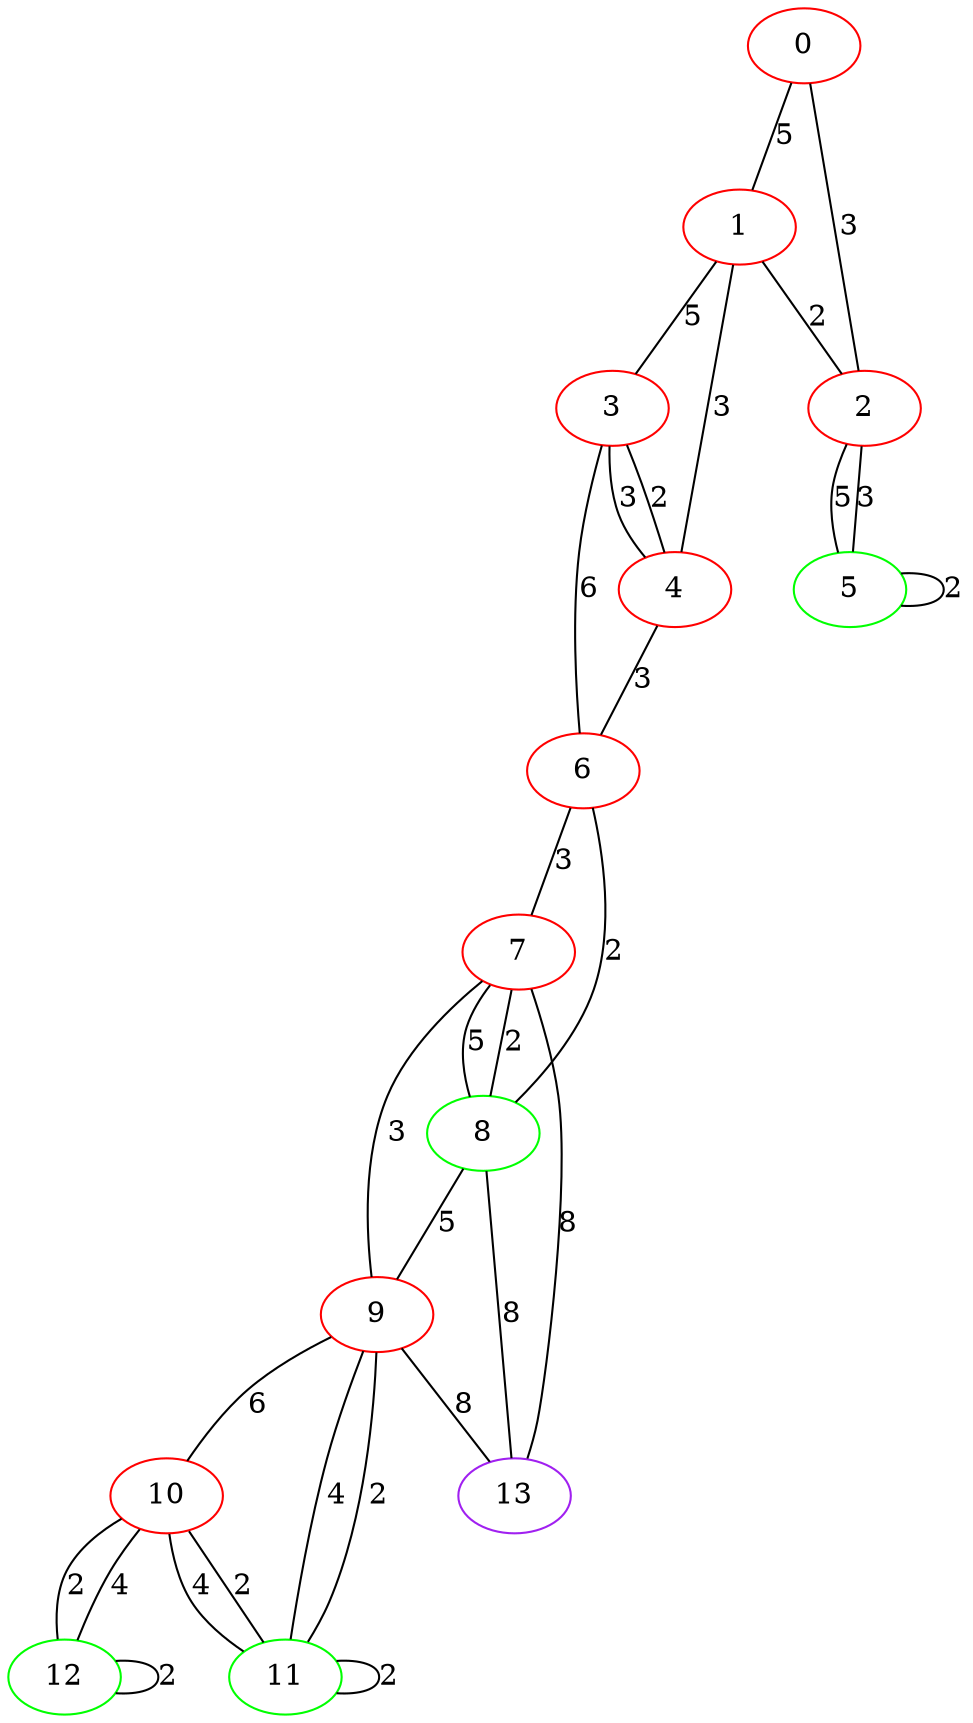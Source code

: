 graph "" {
0 [color=red, weight=1];
1 [color=red, weight=1];
2 [color=red, weight=1];
3 [color=red, weight=1];
4 [color=red, weight=1];
5 [color=green, weight=2];
6 [color=red, weight=1];
7 [color=red, weight=1];
8 [color=green, weight=2];
9 [color=red, weight=1];
10 [color=red, weight=1];
11 [color=green, weight=2];
12 [color=green, weight=2];
13 [color=purple, weight=4];
0 -- 1  [key=0, label=5];
0 -- 2  [key=0, label=3];
1 -- 2  [key=0, label=2];
1 -- 3  [key=0, label=5];
1 -- 4  [key=0, label=3];
2 -- 5  [key=0, label=5];
2 -- 5  [key=1, label=3];
3 -- 4  [key=0, label=2];
3 -- 4  [key=1, label=3];
3 -- 6  [key=0, label=6];
4 -- 6  [key=0, label=3];
5 -- 5  [key=0, label=2];
6 -- 8  [key=0, label=2];
6 -- 7  [key=0, label=3];
7 -- 8  [key=0, label=5];
7 -- 8  [key=1, label=2];
7 -- 9  [key=0, label=3];
7 -- 13  [key=0, label=8];
8 -- 9  [key=0, label=5];
8 -- 13  [key=0, label=8];
9 -- 10  [key=0, label=6];
9 -- 11  [key=0, label=4];
9 -- 11  [key=1, label=2];
9 -- 13  [key=0, label=8];
10 -- 11  [key=0, label=2];
10 -- 11  [key=1, label=4];
10 -- 12  [key=0, label=4];
10 -- 12  [key=1, label=2];
11 -- 11  [key=0, label=2];
12 -- 12  [key=0, label=2];
}
